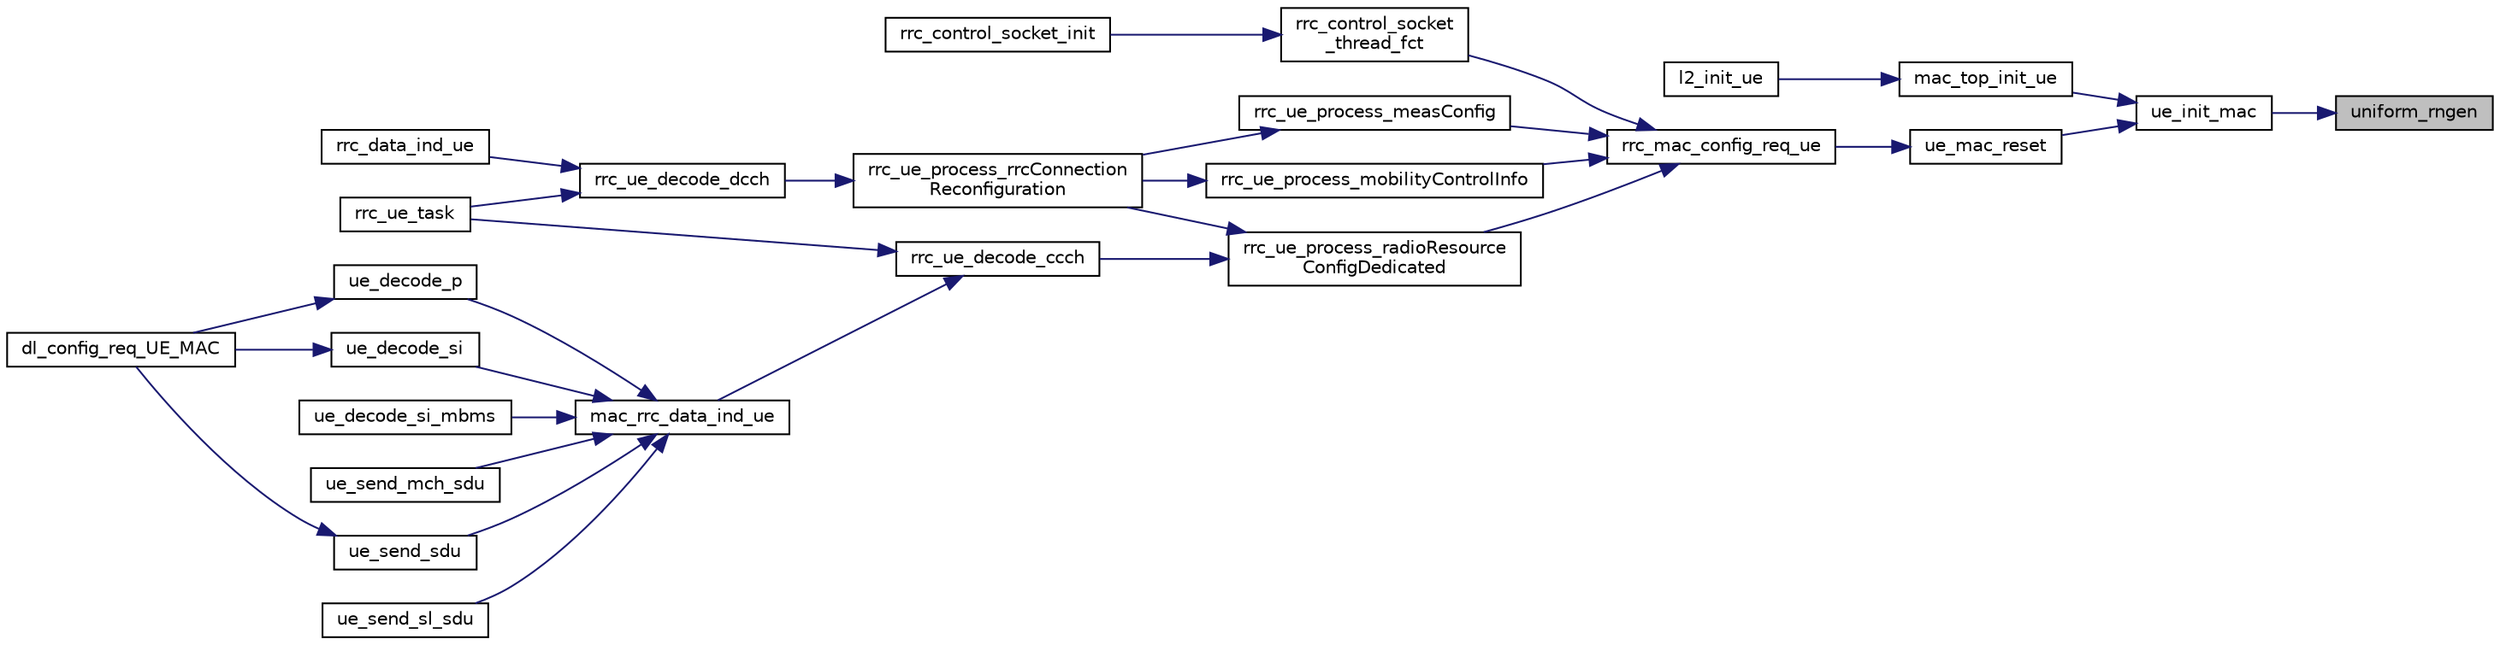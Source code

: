 digraph "uniform_rngen"
{
 // LATEX_PDF_SIZE
  edge [fontname="Helvetica",fontsize="10",labelfontname="Helvetica",labelfontsize="10"];
  node [fontname="Helvetica",fontsize="10",shape=record];
  rankdir="RL";
  Node1 [label="uniform_rngen",height=0.2,width=0.4,color="black", fillcolor="grey75", style="filled", fontcolor="black",tooltip=" "];
  Node1 -> Node2 [dir="back",color="midnightblue",fontsize="10",style="solid",fontname="Helvetica"];
  Node2 [label="ue_init_mac",height=0.2,width=0.4,color="black", fillcolor="white", style="filled",URL="$group____mac.html#gabdd32b2e7149305840a1af51bf155c50",tooltip=" "];
  Node2 -> Node3 [dir="back",color="midnightblue",fontsize="10",style="solid",fontname="Helvetica"];
  Node3 [label="mac_top_init_ue",height=0.2,width=0.4,color="black", fillcolor="white", style="filled",URL="$main__ue_8c.html#acf142893afbda829d1b71631790e129c",tooltip=" "];
  Node3 -> Node4 [dir="back",color="midnightblue",fontsize="10",style="solid",fontname="Helvetica"];
  Node4 [label="l2_init_ue",height=0.2,width=0.4,color="black", fillcolor="white", style="filled",URL="$group____mac.html#ga88b1a5dde9de1a9b6c6a3bb25e39953e",tooltip=" "];
  Node2 -> Node5 [dir="back",color="midnightblue",fontsize="10",style="solid",fontname="Helvetica"];
  Node5 [label="ue_mac_reset",height=0.2,width=0.4,color="black", fillcolor="white", style="filled",URL="$group____mac.html#ga968bf9010590de196f107a6c6f8ed528",tooltip=" "];
  Node5 -> Node6 [dir="back",color="midnightblue",fontsize="10",style="solid",fontname="Helvetica"];
  Node6 [label="rrc_mac_config_req_ue",height=0.2,width=0.4,color="black", fillcolor="white", style="filled",URL="$group____mac.html#gafe15012710aa9742582216918ff0f028",tooltip="RRC eNB Configuration primitive for PHY/MAC. Allows configuration of PHY/MAC resources based on Syste..."];
  Node6 -> Node7 [dir="back",color="midnightblue",fontsize="10",style="solid",fontname="Helvetica"];
  Node7 [label="rrc_control_socket\l_thread_fct",height=0.2,width=0.4,color="black", fillcolor="white", style="filled",URL="$group____rrc.html#gad66437282aad2439e38073002a653c65",tooltip="Process request from control socket."];
  Node7 -> Node8 [dir="back",color="midnightblue",fontsize="10",style="solid",fontname="Helvetica"];
  Node8 [label="rrc_control_socket_init",height=0.2,width=0.4,color="black", fillcolor="white", style="filled",URL="$group____rrc.html#ga7af004263ecb2003fbe5aa42f91f82d2",tooltip="Init control socket to listen to incoming packets from ProSe App."];
  Node6 -> Node9 [dir="back",color="midnightblue",fontsize="10",style="solid",fontname="Helvetica"];
  Node9 [label="rrc_ue_process_measConfig",height=0.2,width=0.4,color="black", fillcolor="white", style="filled",URL="$group____rrc.html#ga999d668c95a4d7f8a43f2b0abfd3428a",tooltip="Process a measConfig Message and configure PHY/MAC."];
  Node9 -> Node10 [dir="back",color="midnightblue",fontsize="10",style="solid",fontname="Helvetica"];
  Node10 [label="rrc_ue_process_rrcConnection\lReconfiguration",height=0.2,width=0.4,color="black", fillcolor="white", style="filled",URL="$group____rrc.html#ga69b91ce240794d9ff2ea05e081a0cb71",tooltip="process the received rrcConnectionReconfiguration message at UE"];
  Node10 -> Node11 [dir="back",color="midnightblue",fontsize="10",style="solid",fontname="Helvetica"];
  Node11 [label="rrc_ue_decode_dcch",height=0.2,width=0.4,color="black", fillcolor="white", style="filled",URL="$group____rrc.html#ga6dfdf38f6361516a60dc42aaf3090e05",tooltip="Decodes a DL-DCCH message and invokes appropriate routine to handle the message."];
  Node11 -> Node12 [dir="back",color="midnightblue",fontsize="10",style="solid",fontname="Helvetica"];
  Node12 [label="rrc_data_ind_ue",height=0.2,width=0.4,color="black", fillcolor="white", style="filled",URL="$L2__interface__ue_8c.html#a44b28f0e3904bcda3c99685a2d9a4e0e",tooltip=" "];
  Node11 -> Node13 [dir="back",color="midnightblue",fontsize="10",style="solid",fontname="Helvetica"];
  Node13 [label="rrc_ue_task",height=0.2,width=0.4,color="black", fillcolor="white", style="filled",URL="$group____rrc.html#ga0c758807c5db924014c340730b210f28",tooltip="RRC UE task."];
  Node6 -> Node14 [dir="back",color="midnightblue",fontsize="10",style="solid",fontname="Helvetica"];
  Node14 [label="rrc_ue_process_mobilityControlInfo",height=0.2,width=0.4,color="black", fillcolor="white", style="filled",URL="$group____rrc.html#ga0d6ee5967ee0dbddb40ec83052365f16",tooltip="Process MobilityControlInfo Message to proceed with handover and configure PHY/MAC."];
  Node14 -> Node10 [dir="back",color="midnightblue",fontsize="10",style="solid",fontname="Helvetica"];
  Node6 -> Node15 [dir="back",color="midnightblue",fontsize="10",style="solid",fontname="Helvetica"];
  Node15 [label="rrc_ue_process_radioResource\lConfigDedicated",height=0.2,width=0.4,color="black", fillcolor="white", style="filled",URL="$group____rrc.html#ga4a34b91b0d2ce41ace5eec79170facd8",tooltip="Process a RadioResourceConfigDedicated Message and configure PHY/MAC."];
  Node15 -> Node16 [dir="back",color="midnightblue",fontsize="10",style="solid",fontname="Helvetica"];
  Node16 [label="rrc_ue_decode_ccch",height=0.2,width=0.4,color="black", fillcolor="white", style="filled",URL="$group____rrc.html#gafeede0bc08155a888fc2c8f1d113a80d",tooltip="Decodes DL-CCCH message and invokes appropriate routine to handle the message."];
  Node16 -> Node17 [dir="back",color="midnightblue",fontsize="10",style="solid",fontname="Helvetica"];
  Node17 [label="mac_rrc_data_ind_ue",height=0.2,width=0.4,color="black", fillcolor="white", style="filled",URL="$group____rrc.html#ga81d228980a27c3379568d77e89865d35",tooltip=" "];
  Node17 -> Node18 [dir="back",color="midnightblue",fontsize="10",style="solid",fontname="Helvetica"];
  Node18 [label="ue_decode_p",height=0.2,width=0.4,color="black", fillcolor="white", style="filled",URL="$group____mac.html#gacb9383b30cfa1e89eb884c71184c38f5",tooltip=" "];
  Node18 -> Node19 [dir="back",color="midnightblue",fontsize="10",style="solid",fontname="Helvetica"];
  Node19 [label="dl_config_req_UE_MAC",height=0.2,width=0.4,color="black", fillcolor="white", style="filled",URL="$phy__stub__UE_8h.html#a72d909a6a600ac50080469c6b113d330",tooltip=" "];
  Node17 -> Node20 [dir="back",color="midnightblue",fontsize="10",style="solid",fontname="Helvetica"];
  Node20 [label="ue_decode_si",height=0.2,width=0.4,color="black", fillcolor="white", style="filled",URL="$group____mac.html#ga24e4a25ebe83757ad951d227d8a66380",tooltip=" "];
  Node20 -> Node19 [dir="back",color="midnightblue",fontsize="10",style="solid",fontname="Helvetica"];
  Node17 -> Node21 [dir="back",color="midnightblue",fontsize="10",style="solid",fontname="Helvetica"];
  Node21 [label="ue_decode_si_mbms",height=0.2,width=0.4,color="black", fillcolor="white", style="filled",URL="$group____mac.html#gac7dc4f7d76939d70d87665cb72de2b0a",tooltip=" "];
  Node17 -> Node22 [dir="back",color="midnightblue",fontsize="10",style="solid",fontname="Helvetica"];
  Node22 [label="ue_send_mch_sdu",height=0.2,width=0.4,color="black", fillcolor="white", style="filled",URL="$group____mac.html#ga1a523251e23101d551f32120b59821d6",tooltip=" "];
  Node17 -> Node23 [dir="back",color="midnightblue",fontsize="10",style="solid",fontname="Helvetica"];
  Node23 [label="ue_send_sdu",height=0.2,width=0.4,color="black", fillcolor="white", style="filled",URL="$group____mac.html#ga0e048d86d492024a8081694c4db1b205",tooltip=" "];
  Node23 -> Node19 [dir="back",color="midnightblue",fontsize="10",style="solid",fontname="Helvetica"];
  Node17 -> Node24 [dir="back",color="midnightblue",fontsize="10",style="solid",fontname="Helvetica"];
  Node24 [label="ue_send_sl_sdu",height=0.2,width=0.4,color="black", fillcolor="white", style="filled",URL="$group____mac.html#ga772d4b4e4d68df2cb7b07293bc786673",tooltip=" "];
  Node16 -> Node13 [dir="back",color="midnightblue",fontsize="10",style="solid",fontname="Helvetica"];
  Node15 -> Node10 [dir="back",color="midnightblue",fontsize="10",style="solid",fontname="Helvetica"];
}
